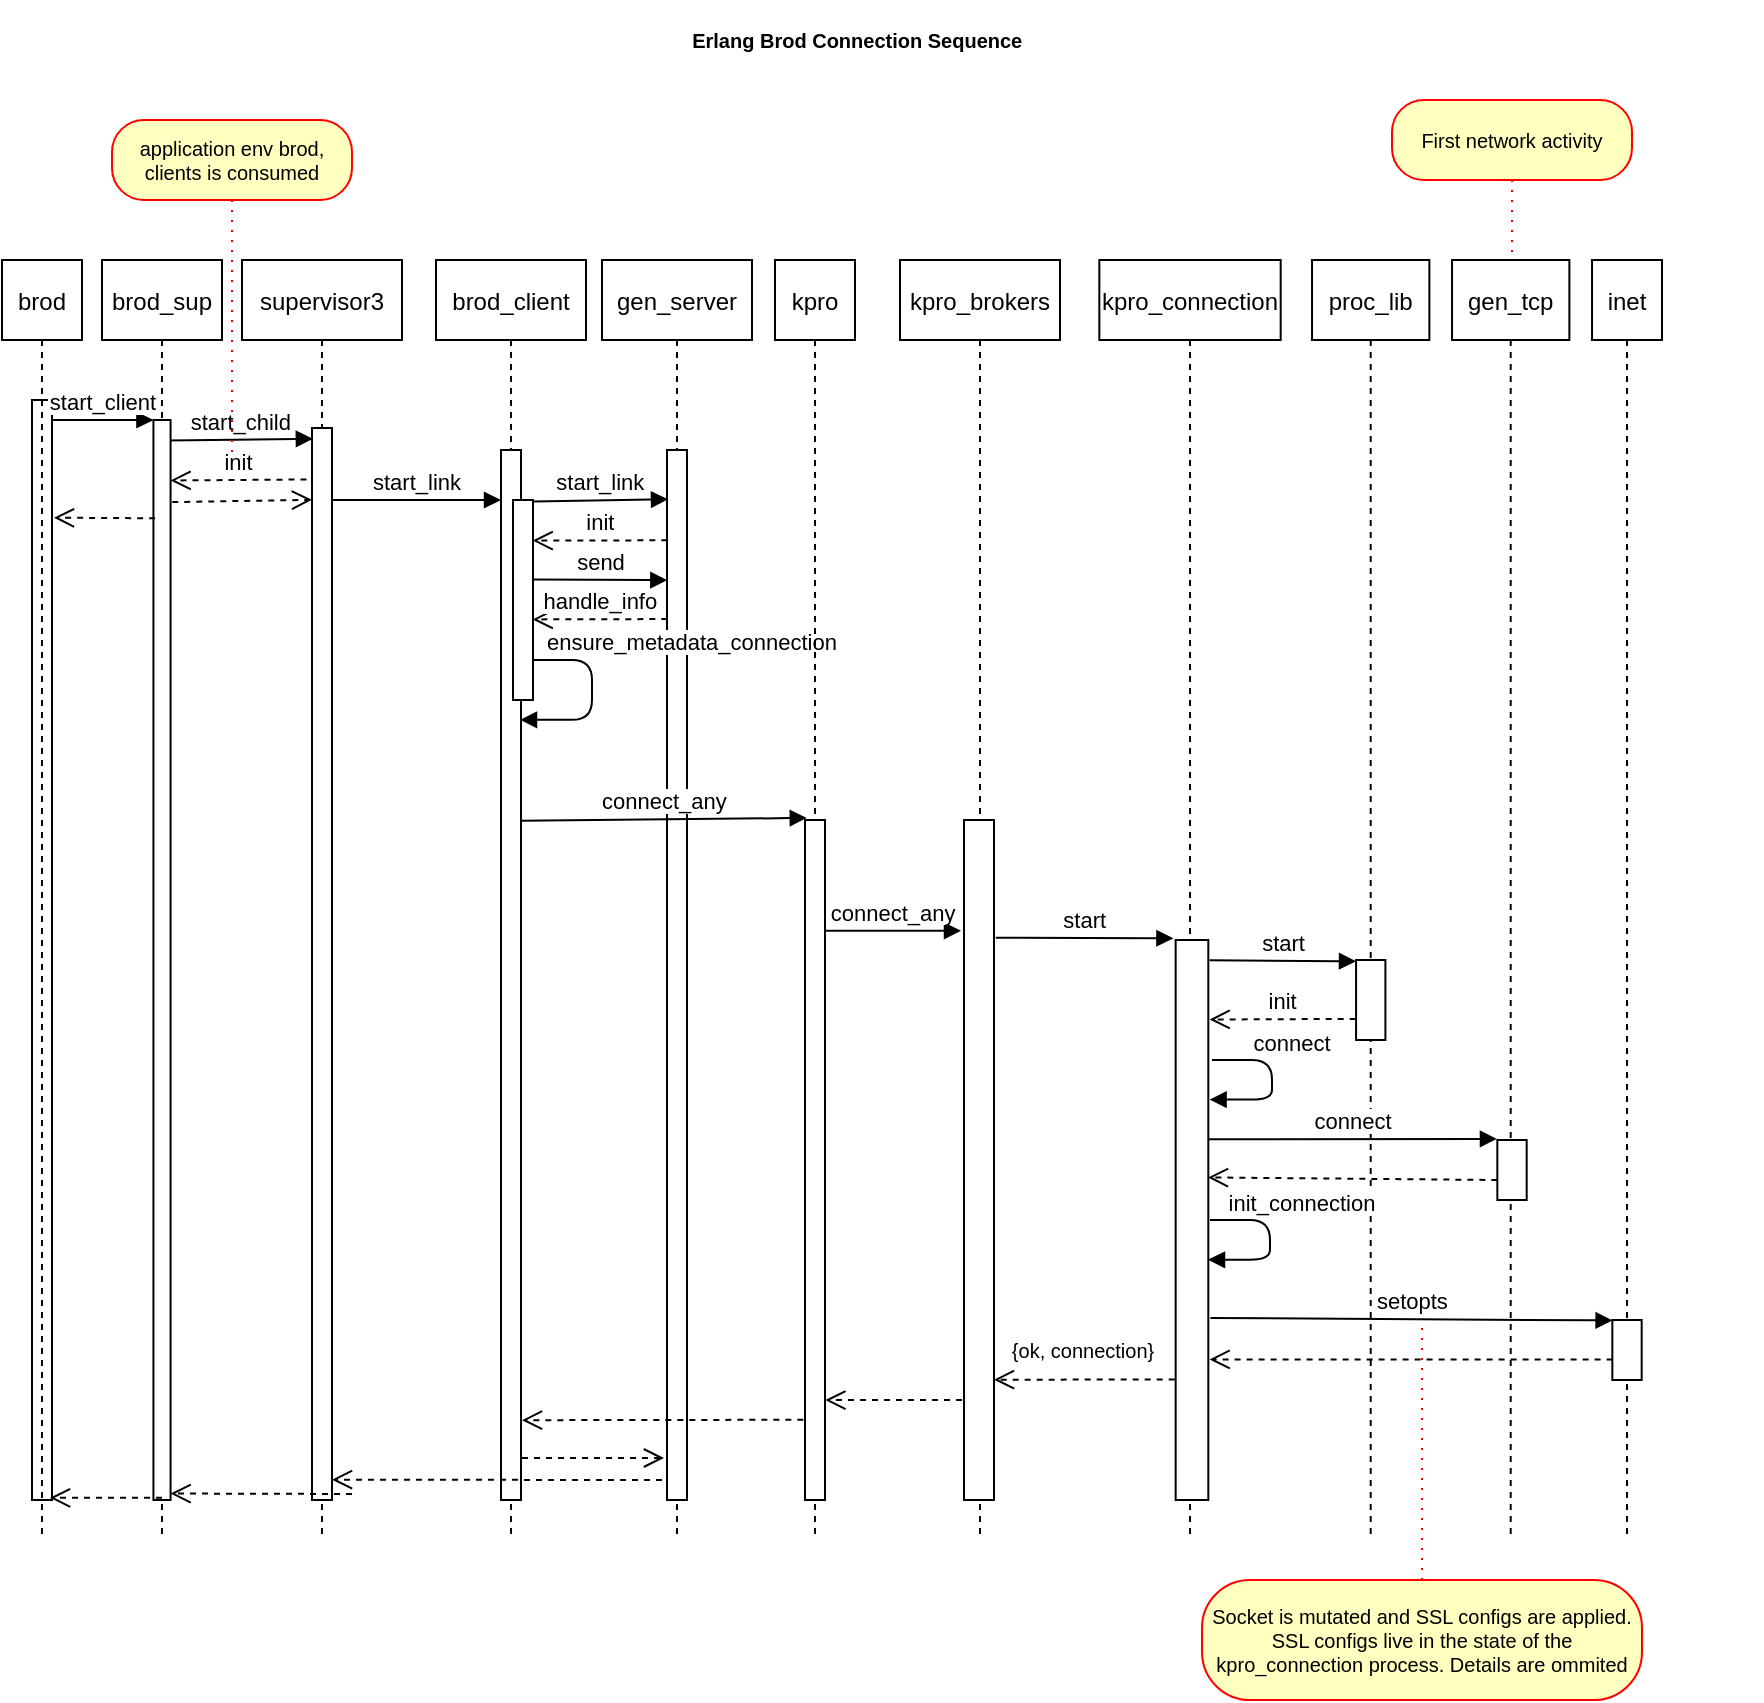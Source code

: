 <mxfile version="15.4.1" type="github">
  <diagram id="kgpKYQtTHZ0yAKxKKP6v" name="Page-1">
    <mxGraphModel dx="1298" dy="723" grid="1" gridSize="10" guides="1" tooltips="1" connect="1" arrows="1" fold="1" page="1" pageScale="1" pageWidth="850" pageHeight="1100" math="0" shadow="0">
      <root>
        <mxCell id="0" />
        <mxCell id="1" parent="0" />
        <mxCell id="3nuBFxr9cyL0pnOWT2aG-2" value="" style="points=[];perimeter=orthogonalPerimeter;rounded=0;shadow=0;strokeWidth=1;" parent="1" vertex="1">
          <mxGeometry x="25" y="240" width="10" height="550" as="geometry" />
        </mxCell>
        <mxCell id="3nuBFxr9cyL0pnOWT2aG-8" value="start_client" style="verticalAlign=bottom;endArrow=block;entryX=0;entryY=0;shadow=0;strokeWidth=1;" parent="1" source="3nuBFxr9cyL0pnOWT2aG-2" target="3nuBFxr9cyL0pnOWT2aG-6" edge="1">
          <mxGeometry relative="1" as="geometry">
            <mxPoint x="135" y="250" as="sourcePoint" />
          </mxGeometry>
        </mxCell>
        <mxCell id="oCFvWuckjjxUo72c100m-1" value="supervisor3" style="shape=umlLifeline;perimeter=lifelinePerimeter;container=0;collapsible=0;recursiveResize=0;rounded=0;shadow=0;strokeWidth=1;" vertex="1" parent="1">
          <mxGeometry x="130" y="170" width="80" height="640" as="geometry" />
        </mxCell>
        <mxCell id="oCFvWuckjjxUo72c100m-2" value="" style="points=[];perimeter=orthogonalPerimeter;rounded=0;shadow=0;strokeWidth=1;" vertex="1" parent="1">
          <mxGeometry x="165" y="254" width="10" height="536" as="geometry" />
        </mxCell>
        <mxCell id="oCFvWuckjjxUo72c100m-14" value="start_link" style="verticalAlign=bottom;endArrow=block;shadow=0;strokeWidth=1;elbow=vertical;" edge="1" parent="1" target="oCFvWuckjjxUo72c100m-13">
          <mxGeometry relative="1" as="geometry">
            <mxPoint x="175" y="290" as="sourcePoint" />
            <mxPoint x="675" y="250.0" as="targetPoint" />
          </mxGeometry>
        </mxCell>
        <mxCell id="oCFvWuckjjxUo72c100m-9" value="start_child" style="verticalAlign=bottom;endArrow=block;shadow=0;strokeWidth=1;elbow=vertical;exitX=0.9;exitY=0.019;exitDx=0;exitDy=0;exitPerimeter=0;entryX=0.043;entryY=0.01;entryDx=0;entryDy=0;entryPerimeter=0;" edge="1" parent="1" source="3nuBFxr9cyL0pnOWT2aG-6" target="oCFvWuckjjxUo72c100m-2">
          <mxGeometry x="170" y="170" as="geometry">
            <mxPoint x="110" y="261" as="sourcePoint" />
            <mxPoint x="160" y="259" as="targetPoint" />
          </mxGeometry>
        </mxCell>
        <mxCell id="oCFvWuckjjxUo72c100m-16" value="" style="group" vertex="1" connectable="0" parent="1">
          <mxGeometry x="60" y="170" width="60" height="640" as="geometry" />
        </mxCell>
        <mxCell id="3nuBFxr9cyL0pnOWT2aG-5" value="brod_sup" style="shape=umlLifeline;perimeter=lifelinePerimeter;container=0;collapsible=0;recursiveResize=0;rounded=0;shadow=0;strokeWidth=1;" parent="oCFvWuckjjxUo72c100m-16" vertex="1">
          <mxGeometry width="60" height="640" as="geometry" />
        </mxCell>
        <mxCell id="3nuBFxr9cyL0pnOWT2aG-6" value="" style="points=[];perimeter=orthogonalPerimeter;rounded=0;shadow=0;strokeWidth=1;" parent="oCFvWuckjjxUo72c100m-16" vertex="1">
          <mxGeometry x="25.714" y="80" width="8.571" height="540" as="geometry" />
        </mxCell>
        <mxCell id="oCFvWuckjjxUo72c100m-19" value="" style="group" vertex="1" connectable="0" parent="1">
          <mxGeometry x="310" y="170" width="75" height="640" as="geometry" />
        </mxCell>
        <mxCell id="oCFvWuckjjxUo72c100m-20" value="gen_server" style="shape=umlLifeline;perimeter=lifelinePerimeter;container=0;collapsible=0;recursiveResize=0;rounded=0;shadow=0;strokeWidth=1;" vertex="1" parent="oCFvWuckjjxUo72c100m-19">
          <mxGeometry width="75" height="640" as="geometry" />
        </mxCell>
        <mxCell id="oCFvWuckjjxUo72c100m-21" value="" style="points=[];perimeter=orthogonalPerimeter;rounded=0;shadow=0;strokeWidth=1;" vertex="1" parent="oCFvWuckjjxUo72c100m-19">
          <mxGeometry x="32.5" y="95" width="10" height="525" as="geometry" />
        </mxCell>
        <mxCell id="oCFvWuckjjxUo72c100m-18" value="" style="group" vertex="1" connectable="0" parent="1">
          <mxGeometry x="227" y="170" width="75" height="640" as="geometry" />
        </mxCell>
        <mxCell id="oCFvWuckjjxUo72c100m-12" value="brod_client" style="shape=umlLifeline;perimeter=lifelinePerimeter;container=0;collapsible=0;recursiveResize=0;rounded=0;shadow=0;strokeWidth=1;" vertex="1" parent="oCFvWuckjjxUo72c100m-18">
          <mxGeometry width="75" height="640" as="geometry" />
        </mxCell>
        <mxCell id="oCFvWuckjjxUo72c100m-13" value="" style="points=[];perimeter=orthogonalPerimeter;rounded=0;shadow=0;strokeWidth=1;" vertex="1" parent="oCFvWuckjjxUo72c100m-18">
          <mxGeometry x="32.5" y="95" width="10" height="525" as="geometry" />
        </mxCell>
        <mxCell id="oCFvWuckjjxUo72c100m-26" value="" style="points=[];perimeter=orthogonalPerimeter;rounded=0;shadow=0;strokeWidth=1;" vertex="1" parent="oCFvWuckjjxUo72c100m-18">
          <mxGeometry x="38.5" y="120" width="10" height="100" as="geometry" />
        </mxCell>
        <mxCell id="oCFvWuckjjxUo72c100m-29" value="ensure_metadata_connection" style="verticalAlign=bottom;endArrow=block;shadow=0;strokeWidth=1;elbow=vertical;edgeStyle=entityRelationEdgeStyle;entryX=0.95;entryY=0.257;entryDx=0;entryDy=0;entryPerimeter=0;" edge="1" parent="oCFvWuckjjxUo72c100m-18" target="oCFvWuckjjxUo72c100m-13">
          <mxGeometry x="-0.374" y="50" relative="1" as="geometry">
            <mxPoint x="48" y="200" as="sourcePoint" />
            <mxPoint x="49" y="250" as="targetPoint" />
            <mxPoint as="offset" />
          </mxGeometry>
        </mxCell>
        <mxCell id="oCFvWuckjjxUo72c100m-22" value="start_link" style="verticalAlign=bottom;endArrow=block;shadow=0;strokeWidth=1;elbow=vertical;exitX=1.017;exitY=0.007;exitDx=0;exitDy=0;exitPerimeter=0;entryX=0.05;entryY=0.047;entryDx=0;entryDy=0;entryPerimeter=0;" edge="1" parent="1" source="oCFvWuckjjxUo72c100m-26" target="oCFvWuckjjxUo72c100m-21">
          <mxGeometry relative="1" as="geometry">
            <mxPoint x="325" y="276" as="sourcePoint" />
            <mxPoint x="435" y="279" as="targetPoint" />
          </mxGeometry>
        </mxCell>
        <mxCell id="oCFvWuckjjxUo72c100m-23" value="init" style="verticalAlign=bottom;endArrow=open;dashed=1;endSize=8;shadow=0;strokeWidth=1;exitX=0.017;exitY=0.086;exitDx=0;exitDy=0;exitPerimeter=0;entryX=0.983;entryY=0.203;entryDx=0;entryDy=0;entryPerimeter=0;" edge="1" parent="1" source="oCFvWuckjjxUo72c100m-21" target="oCFvWuckjjxUo72c100m-26">
          <mxGeometry relative="1" as="geometry">
            <mxPoint x="275" y="300" as="targetPoint" />
            <mxPoint x="345" y="300" as="sourcePoint" />
          </mxGeometry>
        </mxCell>
        <mxCell id="3nuBFxr9cyL0pnOWT2aG-1" value="brod" style="shape=umlLifeline;perimeter=lifelinePerimeter;container=0;collapsible=0;recursiveResize=0;rounded=0;shadow=0;strokeWidth=1;" parent="1" vertex="1">
          <mxGeometry x="10" y="170" width="40" height="640" as="geometry" />
        </mxCell>
        <mxCell id="oCFvWuckjjxUo72c100m-27" value="send" style="verticalAlign=bottom;endArrow=block;shadow=0;strokeWidth=1;elbow=vertical;entryX=0.017;entryY=0.124;entryDx=0;entryDy=0;entryPerimeter=0;exitX=1.05;exitY=0.397;exitDx=0;exitDy=0;exitPerimeter=0;" edge="1" parent="1" source="oCFvWuckjjxUo72c100m-26" target="oCFvWuckjjxUo72c100m-21">
          <mxGeometry relative="1" as="geometry">
            <mxPoint x="295" y="330" as="sourcePoint" />
            <mxPoint x="425" y="390" as="targetPoint" />
          </mxGeometry>
        </mxCell>
        <mxCell id="oCFvWuckjjxUo72c100m-28" value="handle_info" style="verticalAlign=bottom;endArrow=open;dashed=1;endSize=8;shadow=0;strokeWidth=1;entryX=0.983;entryY=0.597;entryDx=0;entryDy=0;entryPerimeter=0;exitX=0.017;exitY=0.161;exitDx=0;exitDy=0;exitPerimeter=0;" edge="1" parent="1" source="oCFvWuckjjxUo72c100m-21" target="oCFvWuckjjxUo72c100m-26">
          <mxGeometry relative="1" as="geometry">
            <mxPoint x="275" y="360" as="targetPoint" />
            <mxPoint x="435" y="350" as="sourcePoint" />
          </mxGeometry>
        </mxCell>
        <mxCell id="oCFvWuckjjxUo72c100m-31" value="" style="group" vertex="1" connectable="0" parent="1">
          <mxGeometry x="379" y="170" width="75" height="640" as="geometry" />
        </mxCell>
        <mxCell id="oCFvWuckjjxUo72c100m-32" value="kpro" style="shape=umlLifeline;perimeter=lifelinePerimeter;container=0;collapsible=0;recursiveResize=0;rounded=0;shadow=0;strokeWidth=1;" vertex="1" parent="oCFvWuckjjxUo72c100m-31">
          <mxGeometry x="17.5" width="40" height="640" as="geometry" />
        </mxCell>
        <mxCell id="oCFvWuckjjxUo72c100m-33" value="" style="points=[];perimeter=orthogonalPerimeter;rounded=0;shadow=0;strokeWidth=1;" vertex="1" parent="oCFvWuckjjxUo72c100m-31">
          <mxGeometry x="32.5" y="280" width="10" height="340" as="geometry" />
        </mxCell>
        <mxCell id="oCFvWuckjjxUo72c100m-35" value="connect_any" style="verticalAlign=bottom;endArrow=block;shadow=0;strokeWidth=1;elbow=vertical;entryX=0.09;entryY=-0.003;entryDx=0;entryDy=0;entryPerimeter=0;exitX=1.017;exitY=0.353;exitDx=0;exitDy=0;exitPerimeter=0;" edge="1" parent="1" source="oCFvWuckjjxUo72c100m-13" target="oCFvWuckjjxUo72c100m-33">
          <mxGeometry relative="1" as="geometry">
            <mxPoint x="295" y="528" as="sourcePoint" />
            <mxPoint x="505" y="450" as="targetPoint" />
          </mxGeometry>
        </mxCell>
        <mxCell id="oCFvWuckjjxUo72c100m-36" value="" style="group" vertex="1" connectable="0" parent="1">
          <mxGeometry x="424" y="170" width="150" height="640" as="geometry" />
        </mxCell>
        <mxCell id="oCFvWuckjjxUo72c100m-37" value="kpro_brokers" style="shape=umlLifeline;perimeter=lifelinePerimeter;container=0;collapsible=0;recursiveResize=0;rounded=0;shadow=0;strokeWidth=1;" vertex="1" parent="oCFvWuckjjxUo72c100m-36">
          <mxGeometry x="35" width="80" height="640" as="geometry" />
        </mxCell>
        <mxCell id="oCFvWuckjjxUo72c100m-38" value="" style="points=[];perimeter=orthogonalPerimeter;rounded=0;shadow=0;strokeWidth=1;" vertex="1" parent="oCFvWuckjjxUo72c100m-36">
          <mxGeometry x="67" y="280" width="15" height="340" as="geometry" />
        </mxCell>
        <mxCell id="oCFvWuckjjxUo72c100m-39" value="connect_any" style="verticalAlign=bottom;endArrow=block;shadow=0;strokeWidth=1;elbow=vertical;entryX=-0.1;entryY=0.163;entryDx=0;entryDy=0;entryPerimeter=0;exitX=1.01;exitY=0.163;exitDx=0;exitDy=0;exitPerimeter=0;" edge="1" parent="1" source="oCFvWuckjjxUo72c100m-33" target="oCFvWuckjjxUo72c100m-38">
          <mxGeometry x="0.005" relative="1" as="geometry">
            <mxPoint x="420" y="460" as="sourcePoint" />
            <mxPoint x="413.4" y="459.82" as="targetPoint" />
            <mxPoint as="offset" />
          </mxGeometry>
        </mxCell>
        <mxCell id="oCFvWuckjjxUo72c100m-44" value="start" style="verticalAlign=bottom;endArrow=block;shadow=0;strokeWidth=1;elbow=vertical;exitX=1.059;exitY=0.173;exitDx=0;exitDy=0;exitPerimeter=0;entryX=-0.069;entryY=-0.003;entryDx=0;entryDy=0;entryPerimeter=0;" edge="1" parent="1" source="oCFvWuckjjxUo72c100m-38" target="oCFvWuckjjxUo72c100m-43">
          <mxGeometry x="0.005" relative="1" as="geometry">
            <mxPoint x="422.6" y="469.78" as="sourcePoint" />
            <mxPoint x="560" y="509" as="targetPoint" />
            <mxPoint as="offset" />
          </mxGeometry>
        </mxCell>
        <mxCell id="oCFvWuckjjxUo72c100m-41" value="" style="group" vertex="1" connectable="0" parent="1">
          <mxGeometry x="520" y="170" width="170" height="640" as="geometry" />
        </mxCell>
        <mxCell id="oCFvWuckjjxUo72c100m-42" value="kpro_connection" style="shape=umlLifeline;perimeter=lifelinePerimeter;container=0;collapsible=0;recursiveResize=0;rounded=0;shadow=0;strokeWidth=1;" vertex="1" parent="oCFvWuckjjxUo72c100m-41">
          <mxGeometry x="38.67" width="90.67" height="640" as="geometry" />
        </mxCell>
        <mxCell id="oCFvWuckjjxUo72c100m-43" value="" style="points=[];perimeter=orthogonalPerimeter;rounded=0;shadow=0;strokeWidth=1;" vertex="1" parent="oCFvWuckjjxUo72c100m-41">
          <mxGeometry x="76.83" y="340" width="16.33" height="280" as="geometry" />
        </mxCell>
        <mxCell id="oCFvWuckjjxUo72c100m-52" value="connect" style="verticalAlign=bottom;endArrow=block;shadow=0;strokeWidth=1;elbow=vertical;edgeStyle=entityRelationEdgeStyle;entryX=1.039;entryY=0.285;entryDx=0;entryDy=0;entryPerimeter=0;" edge="1" parent="oCFvWuckjjxUo72c100m-41" target="oCFvWuckjjxUo72c100m-43">
          <mxGeometry x="-0.246" y="10" relative="1" as="geometry">
            <mxPoint x="95" y="400" as="sourcePoint" />
            <mxPoint x="100" y="440" as="targetPoint" />
            <mxPoint as="offset" />
          </mxGeometry>
        </mxCell>
        <mxCell id="oCFvWuckjjxUo72c100m-45" value="" style="group" vertex="1" connectable="0" parent="1">
          <mxGeometry x="640" y="170" width="110" height="640" as="geometry" />
        </mxCell>
        <mxCell id="oCFvWuckjjxUo72c100m-46" value="proc_lib" style="shape=umlLifeline;perimeter=lifelinePerimeter;container=0;collapsible=0;recursiveResize=0;rounded=0;shadow=0;strokeWidth=1;" vertex="1" parent="oCFvWuckjjxUo72c100m-45">
          <mxGeometry x="25.02" width="58.67" height="640" as="geometry" />
        </mxCell>
        <mxCell id="oCFvWuckjjxUo72c100m-47" value="" style="points=[];perimeter=orthogonalPerimeter;rounded=0;shadow=0;strokeWidth=1;" vertex="1" parent="oCFvWuckjjxUo72c100m-45">
          <mxGeometry x="47.03" y="350" width="14.67" height="40" as="geometry" />
        </mxCell>
        <mxCell id="oCFvWuckjjxUo72c100m-48" value="start" style="verticalAlign=bottom;endArrow=block;shadow=0;strokeWidth=1;elbow=vertical;entryX=-0.002;entryY=0.017;entryDx=0;entryDy=0;entryPerimeter=0;exitX=1.039;exitY=0.036;exitDx=0;exitDy=0;exitPerimeter=0;" edge="1" parent="1" source="oCFvWuckjjxUo72c100m-43" target="oCFvWuckjjxUo72c100m-47">
          <mxGeometry x="0.005" relative="1" as="geometry">
            <mxPoint x="620" y="521" as="sourcePoint" />
            <mxPoint x="690" y="560" as="targetPoint" />
            <mxPoint as="offset" />
          </mxGeometry>
        </mxCell>
        <mxCell id="oCFvWuckjjxUo72c100m-51" value="init" style="verticalAlign=bottom;endArrow=open;dashed=1;endSize=8;shadow=0;strokeWidth=1;exitX=-0.013;exitY=0.736;exitDx=0;exitDy=0;exitPerimeter=0;entryX=1.039;entryY=0.142;entryDx=0;entryDy=0;entryPerimeter=0;" edge="1" parent="1" source="oCFvWuckjjxUo72c100m-47" target="oCFvWuckjjxUo72c100m-43">
          <mxGeometry relative="1" as="geometry">
            <mxPoint x="620" y="550" as="targetPoint" />
            <mxPoint x="670" y="550" as="sourcePoint" />
          </mxGeometry>
        </mxCell>
        <mxCell id="oCFvWuckjjxUo72c100m-53" value="" style="group" vertex="1" connectable="0" parent="1">
          <mxGeometry x="710" y="170" width="110" height="640" as="geometry" />
        </mxCell>
        <mxCell id="oCFvWuckjjxUo72c100m-54" value="gen_tcp" style="shape=umlLifeline;perimeter=lifelinePerimeter;container=0;collapsible=0;recursiveResize=0;rounded=0;shadow=0;strokeWidth=1;" vertex="1" parent="oCFvWuckjjxUo72c100m-53">
          <mxGeometry x="25.02" width="58.67" height="640" as="geometry" />
        </mxCell>
        <mxCell id="oCFvWuckjjxUo72c100m-55" value="" style="points=[];perimeter=orthogonalPerimeter;rounded=0;shadow=0;strokeWidth=1;" vertex="1" parent="oCFvWuckjjxUo72c100m-53">
          <mxGeometry x="47.67" y="440" width="14.67" height="30" as="geometry" />
        </mxCell>
        <mxCell id="oCFvWuckjjxUo72c100m-57" value="" style="verticalAlign=bottom;endArrow=open;dashed=1;endSize=8;shadow=0;strokeWidth=1;exitX=-0.029;exitY=0.98;exitDx=0;exitDy=0;exitPerimeter=0;entryX=0.99;entryY=0.424;entryDx=0;entryDy=0;entryPerimeter=0;" edge="1" parent="oCFvWuckjjxUo72c100m-53" target="oCFvWuckjjxUo72c100m-43">
          <mxGeometry x="0.018" y="-10" relative="1" as="geometry">
            <mxPoint x="-26.325" y="460.02" as="targetPoint" />
            <mxPoint x="47.675" y="460" as="sourcePoint" />
            <mxPoint as="offset" />
          </mxGeometry>
        </mxCell>
        <mxCell id="oCFvWuckjjxUo72c100m-56" value="connect" style="verticalAlign=bottom;endArrow=block;shadow=0;strokeWidth=1;elbow=vertical;exitX=0.99;exitY=0.356;exitDx=0;exitDy=0;exitPerimeter=0;entryX=-0.013;entryY=-0.018;entryDx=0;entryDy=0;entryPerimeter=0;" edge="1" parent="1" source="oCFvWuckjjxUo72c100m-43" target="oCFvWuckjjxUo72c100m-55">
          <mxGeometry x="0.005" relative="1" as="geometry">
            <mxPoint x="630" y="610" as="sourcePoint" />
            <mxPoint x="750" y="610" as="targetPoint" />
            <mxPoint as="offset" />
          </mxGeometry>
        </mxCell>
        <mxCell id="oCFvWuckjjxUo72c100m-60" value="" style="group" vertex="1" connectable="0" parent="1">
          <mxGeometry x="780" y="170" width="110" height="660" as="geometry" />
        </mxCell>
        <mxCell id="oCFvWuckjjxUo72c100m-61" value="inet" style="shape=umlLifeline;perimeter=lifelinePerimeter;container=0;collapsible=0;recursiveResize=0;rounded=0;shadow=0;strokeWidth=1;" vertex="1" parent="oCFvWuckjjxUo72c100m-60">
          <mxGeometry x="25.02" width="34.98" height="640" as="geometry" />
        </mxCell>
        <mxCell id="oCFvWuckjjxUo72c100m-62" value="" style="points=[];perimeter=orthogonalPerimeter;rounded=0;shadow=0;strokeWidth=1;" vertex="1" parent="oCFvWuckjjxUo72c100m-60">
          <mxGeometry x="35.17" y="530" width="14.67" height="30" as="geometry" />
        </mxCell>
        <mxCell id="oCFvWuckjjxUo72c100m-64" value="init_connection" style="verticalAlign=bottom;endArrow=block;shadow=0;strokeWidth=1;elbow=vertical;edgeStyle=entityRelationEdgeStyle;entryX=0.99;entryY=0.571;entryDx=0;entryDy=0;entryPerimeter=0;" edge="1" parent="1" target="oCFvWuckjjxUo72c100m-43">
          <mxGeometry x="-0.251" y="16" relative="1" as="geometry">
            <mxPoint x="614" y="650" as="sourcePoint" />
            <mxPoint x="622.605" y="600.3" as="targetPoint" />
            <mxPoint as="offset" />
          </mxGeometry>
        </mxCell>
        <mxCell id="oCFvWuckjjxUo72c100m-66" value="setopts" style="verticalAlign=bottom;endArrow=block;shadow=0;strokeWidth=1;elbow=vertical;exitX=1.064;exitY=0.675;exitDx=0;exitDy=0;exitPerimeter=0;entryX=0.009;entryY=0.007;entryDx=0;entryDy=0;entryPerimeter=0;" edge="1" parent="1" source="oCFvWuckjjxUo72c100m-43" target="oCFvWuckjjxUo72c100m-62">
          <mxGeometry x="0.005" relative="1" as="geometry">
            <mxPoint x="623.405" y="620.1" as="sourcePoint" />
            <mxPoint x="820" y="701" as="targetPoint" />
            <mxPoint as="offset" />
          </mxGeometry>
        </mxCell>
        <mxCell id="oCFvWuckjjxUo72c100m-67" value="" style="verticalAlign=bottom;endArrow=open;dashed=1;endSize=8;shadow=0;strokeWidth=1;exitX=0.009;exitY=0.66;exitDx=0;exitDy=0;exitPerimeter=0;entryX=1.039;entryY=0.749;entryDx=0;entryDy=0;entryPerimeter=0;" edge="1" parent="1" source="oCFvWuckjjxUo72c100m-62" target="oCFvWuckjjxUo72c100m-43">
          <mxGeometry x="0.018" y="-10" relative="1" as="geometry">
            <mxPoint x="622.997" y="641" as="targetPoint" />
            <mxPoint x="767.675" y="640" as="sourcePoint" />
            <mxPoint as="offset" />
          </mxGeometry>
        </mxCell>
        <mxCell id="oCFvWuckjjxUo72c100m-69" value="init" style="verticalAlign=bottom;endArrow=open;dashed=1;endSize=8;shadow=0;strokeWidth=1;exitX=-0.276;exitY=0.048;exitDx=0;exitDy=0;exitPerimeter=0;entryX=1;entryY=0.056;entryDx=0;entryDy=0;entryPerimeter=0;" edge="1" parent="1" source="oCFvWuckjjxUo72c100m-2" target="3nuBFxr9cyL0pnOWT2aG-6">
          <mxGeometry relative="1" as="geometry">
            <mxPoint x="115" y="280" as="targetPoint" />
            <mxPoint x="165" y="279" as="sourcePoint" />
          </mxGeometry>
        </mxCell>
        <mxCell id="oCFvWuckjjxUo72c100m-71" value="" style="verticalAlign=bottom;endArrow=open;dashed=1;endSize=8;shadow=0;strokeWidth=1;entryX=1.1;entryY=0.107;entryDx=0;entryDy=0;entryPerimeter=0;exitX=0.1;exitY=0.091;exitDx=0;exitDy=0;exitPerimeter=0;" edge="1" parent="1" source="3nuBFxr9cyL0pnOWT2aG-6" target="3nuBFxr9cyL0pnOWT2aG-2">
          <mxGeometry relative="1" as="geometry">
            <mxPoint x="27.14" y="300" as="targetPoint" />
            <mxPoint x="85" y="300" as="sourcePoint" />
          </mxGeometry>
        </mxCell>
        <mxCell id="oCFvWuckjjxUo72c100m-72" value="" style="verticalAlign=bottom;endArrow=open;dashed=1;endSize=8;shadow=0;strokeWidth=1;exitX=-0.03;exitY=0.785;exitDx=0;exitDy=0;exitPerimeter=0;entryX=1;entryY=0.823;entryDx=0;entryDy=0;entryPerimeter=0;" edge="1" parent="1" source="oCFvWuckjjxUo72c100m-43" target="oCFvWuckjjxUo72c100m-38">
          <mxGeometry x="0.018" y="-10" relative="1" as="geometry">
            <mxPoint x="423.997" y="760" as="targetPoint" />
            <mxPoint x="638.002" y="760.08" as="sourcePoint" />
            <mxPoint as="offset" />
          </mxGeometry>
        </mxCell>
        <mxCell id="oCFvWuckjjxUo72c100m-75" value="{ok, connection}" style="edgeLabel;html=1;align=center;verticalAlign=middle;resizable=0;points=[];fontSize=10;" vertex="1" connectable="0" parent="oCFvWuckjjxUo72c100m-72">
          <mxGeometry x="0.075" y="-2" relative="1" as="geometry">
            <mxPoint x="2" y="-13" as="offset" />
          </mxGeometry>
        </mxCell>
        <mxCell id="oCFvWuckjjxUo72c100m-74" value="" style="verticalAlign=bottom;endArrow=open;dashed=1;endSize=8;shadow=0;strokeWidth=1;entryX=1.017;entryY=0.853;entryDx=0;entryDy=0;entryPerimeter=0;" edge="1" parent="1" target="oCFvWuckjjxUo72c100m-33">
          <mxGeometry x="0.018" y="-10" relative="1" as="geometry">
            <mxPoint x="623.797" y="729.72" as="targetPoint" />
            <mxPoint x="490" y="740" as="sourcePoint" />
            <mxPoint as="offset" />
          </mxGeometry>
        </mxCell>
        <mxCell id="oCFvWuckjjxUo72c100m-76" value="" style="verticalAlign=bottom;endArrow=open;dashed=1;endSize=8;shadow=0;strokeWidth=1;exitX=-0.083;exitY=0.882;exitDx=0;exitDy=0;exitPerimeter=0;entryX=1.05;entryY=0.924;entryDx=0;entryDy=0;entryPerimeter=0;" edge="1" parent="1" source="oCFvWuckjjxUo72c100m-33" target="oCFvWuckjjxUo72c100m-13">
          <mxGeometry x="0.018" y="-10" relative="1" as="geometry">
            <mxPoint x="375" y="750" as="targetPoint" />
            <mxPoint x="605" y="750" as="sourcePoint" />
            <mxPoint as="offset" />
          </mxGeometry>
        </mxCell>
        <mxCell id="oCFvWuckjjxUo72c100m-77" value="" style="verticalAlign=bottom;endArrow=open;dashed=1;endSize=8;shadow=0;strokeWidth=1;exitX=1.05;exitY=0.96;exitDx=0;exitDy=0;exitPerimeter=0;entryX=-0.15;entryY=0.96;entryDx=0;entryDy=0;entryPerimeter=0;" edge="1" parent="1" source="oCFvWuckjjxUo72c100m-13" target="oCFvWuckjjxUo72c100m-21">
          <mxGeometry x="0.018" y="-10" relative="1" as="geometry">
            <mxPoint x="385" y="700" as="targetPoint" />
            <mxPoint x="525.67" y="759.88" as="sourcePoint" />
            <mxPoint as="offset" />
          </mxGeometry>
        </mxCell>
        <mxCell id="oCFvWuckjjxUo72c100m-78" value="" style="verticalAlign=bottom;endArrow=open;dashed=1;endSize=8;shadow=0;strokeWidth=1;exitX=-0.25;exitY=0.981;exitDx=0;exitDy=0;exitPerimeter=0;entryX=1;entryY=0.981;entryDx=0;entryDy=0;entryPerimeter=0;" edge="1" parent="1" source="oCFvWuckjjxUo72c100m-21" target="oCFvWuckjjxUo72c100m-2">
          <mxGeometry x="0.018" y="-10" relative="1" as="geometry">
            <mxPoint x="280" y="760.1" as="targetPoint" />
            <mxPoint x="525.67" y="759.88" as="sourcePoint" />
            <mxPoint as="offset" />
          </mxGeometry>
        </mxCell>
        <mxCell id="oCFvWuckjjxUo72c100m-79" value="" style="verticalAlign=bottom;endArrow=open;dashed=1;endSize=8;shadow=0;strokeWidth=1;exitX=1.1;exitY=0.076;exitDx=0;exitDy=0;exitPerimeter=0;entryX=0;entryY=0.067;entryDx=0;entryDy=0;entryPerimeter=0;" edge="1" parent="1" source="3nuBFxr9cyL0pnOWT2aG-6" target="oCFvWuckjjxUo72c100m-2">
          <mxGeometry relative="1" as="geometry">
            <mxPoint x="245" y="360" as="targetPoint" />
            <mxPoint x="192.24" y="289.728" as="sourcePoint" />
          </mxGeometry>
        </mxCell>
        <mxCell id="oCFvWuckjjxUo72c100m-80" value="" style="verticalAlign=bottom;endArrow=open;dashed=1;endSize=8;shadow=0;strokeWidth=1;entryX=1;entryY=0.994;entryDx=0;entryDy=0;entryPerimeter=0;" edge="1" parent="1" target="3nuBFxr9cyL0pnOWT2aG-6">
          <mxGeometry x="0.018" y="-10" relative="1" as="geometry">
            <mxPoint x="205" y="789.816" as="targetPoint" />
            <mxPoint x="185" y="787" as="sourcePoint" />
            <mxPoint as="offset" />
          </mxGeometry>
        </mxCell>
        <mxCell id="oCFvWuckjjxUo72c100m-81" value="" style="verticalAlign=bottom;endArrow=open;dashed=1;endSize=8;shadow=0;strokeWidth=1;entryX=0.9;entryY=0.998;entryDx=0;entryDy=0;entryPerimeter=0;exitX=0.5;exitY=0.998;exitDx=0;exitDy=0;exitPerimeter=0;" edge="1" parent="1" source="3nuBFxr9cyL0pnOWT2aG-6" target="3nuBFxr9cyL0pnOWT2aG-2">
          <mxGeometry x="0.018" y="-10" relative="1" as="geometry">
            <mxPoint x="120" y="796.76" as="targetPoint" />
            <mxPoint x="75" y="797" as="sourcePoint" />
            <mxPoint as="offset" />
          </mxGeometry>
        </mxCell>
        <mxCell id="oCFvWuckjjxUo72c100m-85" value="application env brod, clients is consumed" style="rounded=1;whiteSpace=wrap;html=1;arcSize=40;fontColor=#000000;fillColor=#ffffc0;strokeColor=#ff0000;fontSize=10;" vertex="1" parent="1">
          <mxGeometry x="65" y="100" width="120" height="40" as="geometry" />
        </mxCell>
        <mxCell id="oCFvWuckjjxUo72c100m-86" value="" style="edgeStyle=orthogonalEdgeStyle;html=1;verticalAlign=bottom;endArrow=none;endSize=8;strokeColor=#ff0000;rounded=0;fontSize=10;elbow=vertical;dashed=1;dashPattern=1 4;endFill=0;" edge="1" source="oCFvWuckjjxUo72c100m-85" parent="1">
          <mxGeometry relative="1" as="geometry">
            <mxPoint x="125" y="270" as="targetPoint" />
          </mxGeometry>
        </mxCell>
        <mxCell id="oCFvWuckjjxUo72c100m-87" value="First network activity" style="rounded=1;whiteSpace=wrap;html=1;arcSize=40;fontColor=#000000;fillColor=#ffffc0;strokeColor=#ff0000;fontSize=10;" vertex="1" parent="1">
          <mxGeometry x="705" y="90" width="120" height="40" as="geometry" />
        </mxCell>
        <mxCell id="oCFvWuckjjxUo72c100m-88" value="" style="edgeStyle=orthogonalEdgeStyle;html=1;verticalAlign=bottom;endArrow=none;endSize=8;strokeColor=#ff0000;rounded=0;fontSize=10;elbow=vertical;dashed=1;dashPattern=1 4;endFill=0;" edge="1" source="oCFvWuckjjxUo72c100m-87" parent="1">
          <mxGeometry relative="1" as="geometry">
            <mxPoint x="765" y="170" as="targetPoint" />
          </mxGeometry>
        </mxCell>
        <mxCell id="oCFvWuckjjxUo72c100m-90" value="Socket is mutated and SSL configs are applied.&lt;br&gt;SSL configs live in the state of the kpro_connection process. Details are ommited" style="rounded=1;whiteSpace=wrap;html=1;arcSize=40;fontColor=#000000;fillColor=#ffffc0;strokeColor=#ff0000;fontSize=10;direction=west;" vertex="1" parent="1">
          <mxGeometry x="610" y="830" width="220" height="60" as="geometry" />
        </mxCell>
        <mxCell id="oCFvWuckjjxUo72c100m-91" value="" style="edgeStyle=orthogonalEdgeStyle;html=1;verticalAlign=bottom;endArrow=none;endSize=8;strokeColor=#ff0000;rounded=0;fontSize=10;elbow=vertical;exitX=0.5;exitY=1;exitDx=0;exitDy=0;dashed=1;dashPattern=1 4;endFill=0;" edge="1" source="oCFvWuckjjxUo72c100m-90" parent="1">
          <mxGeometry relative="1" as="geometry">
            <mxPoint x="720" y="700" as="targetPoint" />
            <mxPoint x="680" y="1000" as="sourcePoint" />
          </mxGeometry>
        </mxCell>
        <mxCell id="oCFvWuckjjxUo72c100m-92" value="Erlang Brod Connection Sequence " style="text;align=center;fontStyle=1;verticalAlign=middle;spacingLeft=3;spacingRight=3;strokeColor=none;rotatable=0;points=[[0,0.5],[1,0.5]];portConstraint=eastwest;fontSize=10;" vertex="1" parent="1">
          <mxGeometry x="329" y="40" width="220" height="40" as="geometry" />
        </mxCell>
      </root>
    </mxGraphModel>
  </diagram>
</mxfile>
